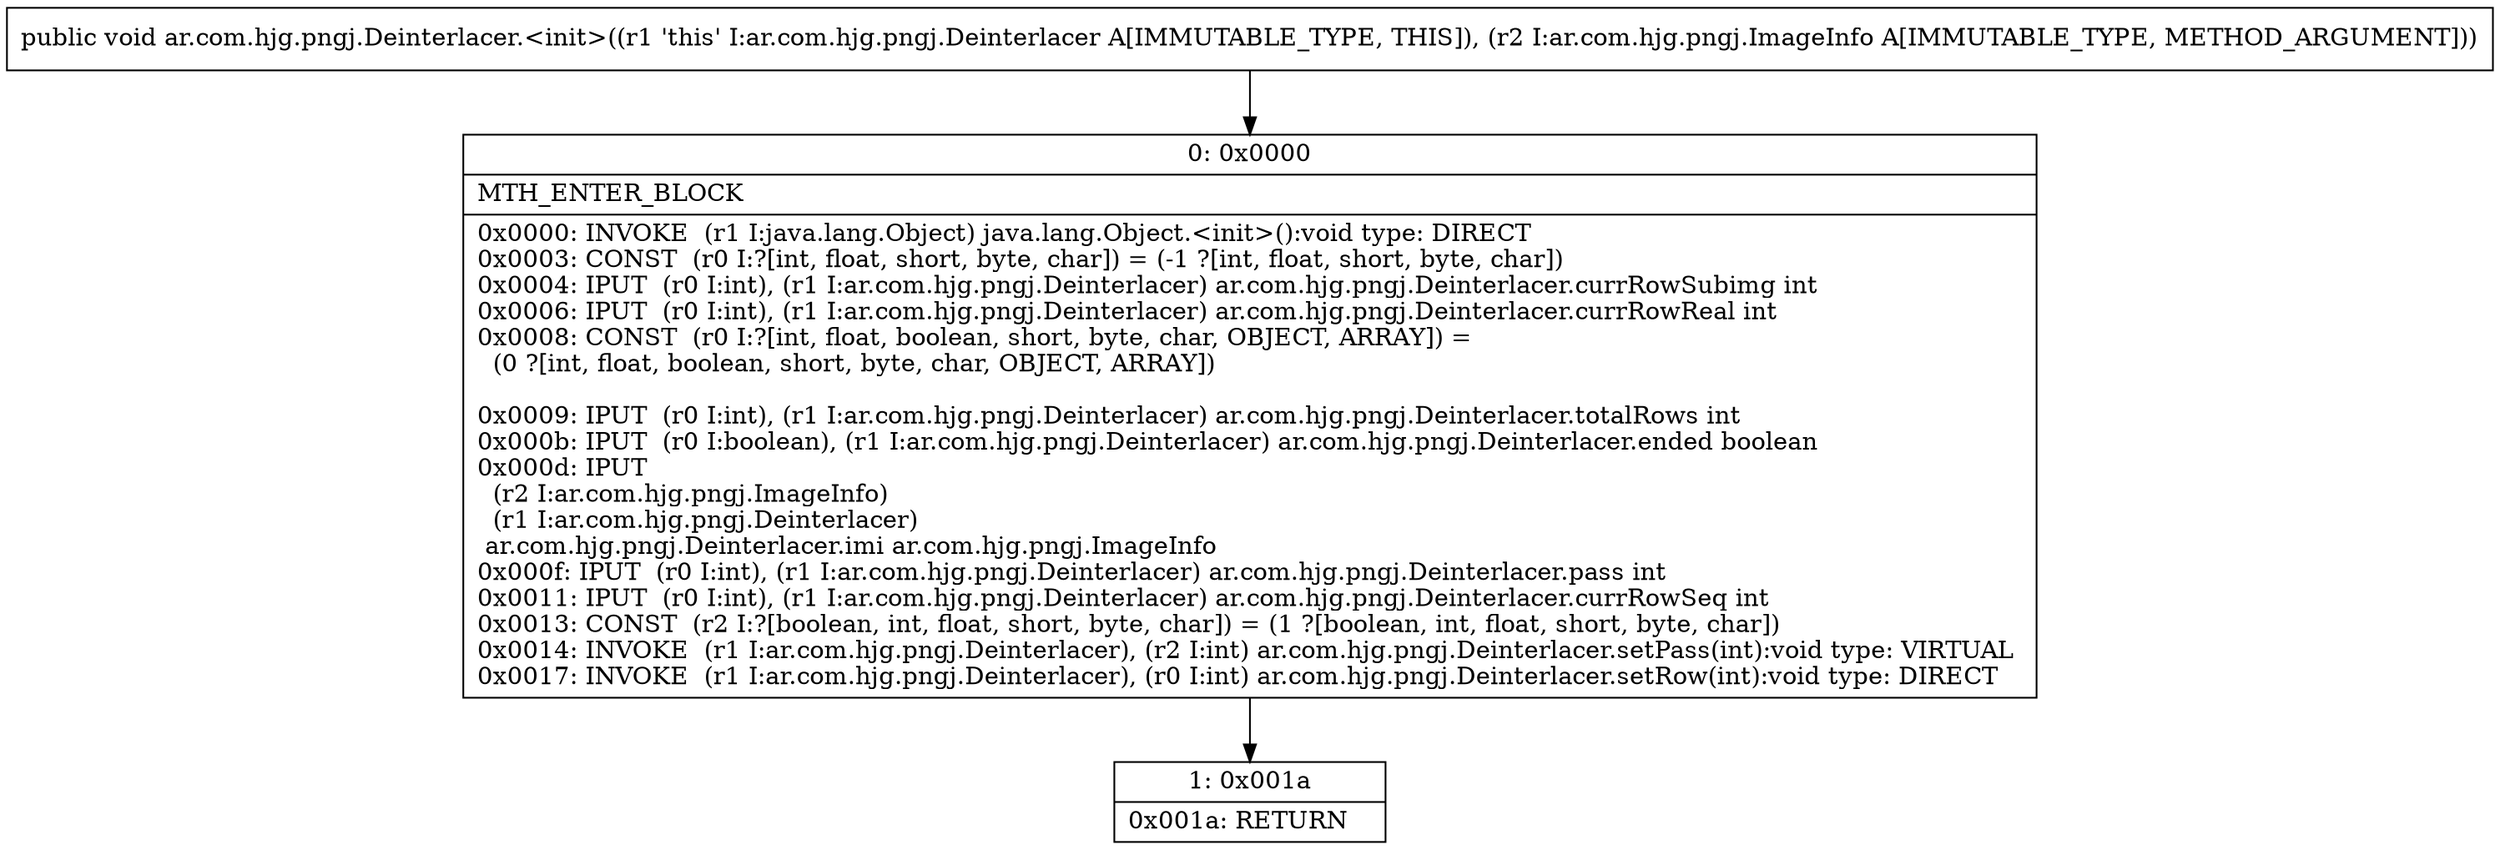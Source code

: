 digraph "CFG forar.com.hjg.pngj.Deinterlacer.\<init\>(Lar\/com\/hjg\/pngj\/ImageInfo;)V" {
Node_0 [shape=record,label="{0\:\ 0x0000|MTH_ENTER_BLOCK\l|0x0000: INVOKE  (r1 I:java.lang.Object) java.lang.Object.\<init\>():void type: DIRECT \l0x0003: CONST  (r0 I:?[int, float, short, byte, char]) = (\-1 ?[int, float, short, byte, char]) \l0x0004: IPUT  (r0 I:int), (r1 I:ar.com.hjg.pngj.Deinterlacer) ar.com.hjg.pngj.Deinterlacer.currRowSubimg int \l0x0006: IPUT  (r0 I:int), (r1 I:ar.com.hjg.pngj.Deinterlacer) ar.com.hjg.pngj.Deinterlacer.currRowReal int \l0x0008: CONST  (r0 I:?[int, float, boolean, short, byte, char, OBJECT, ARRAY]) = \l  (0 ?[int, float, boolean, short, byte, char, OBJECT, ARRAY])\l \l0x0009: IPUT  (r0 I:int), (r1 I:ar.com.hjg.pngj.Deinterlacer) ar.com.hjg.pngj.Deinterlacer.totalRows int \l0x000b: IPUT  (r0 I:boolean), (r1 I:ar.com.hjg.pngj.Deinterlacer) ar.com.hjg.pngj.Deinterlacer.ended boolean \l0x000d: IPUT  \l  (r2 I:ar.com.hjg.pngj.ImageInfo)\l  (r1 I:ar.com.hjg.pngj.Deinterlacer)\l ar.com.hjg.pngj.Deinterlacer.imi ar.com.hjg.pngj.ImageInfo \l0x000f: IPUT  (r0 I:int), (r1 I:ar.com.hjg.pngj.Deinterlacer) ar.com.hjg.pngj.Deinterlacer.pass int \l0x0011: IPUT  (r0 I:int), (r1 I:ar.com.hjg.pngj.Deinterlacer) ar.com.hjg.pngj.Deinterlacer.currRowSeq int \l0x0013: CONST  (r2 I:?[boolean, int, float, short, byte, char]) = (1 ?[boolean, int, float, short, byte, char]) \l0x0014: INVOKE  (r1 I:ar.com.hjg.pngj.Deinterlacer), (r2 I:int) ar.com.hjg.pngj.Deinterlacer.setPass(int):void type: VIRTUAL \l0x0017: INVOKE  (r1 I:ar.com.hjg.pngj.Deinterlacer), (r0 I:int) ar.com.hjg.pngj.Deinterlacer.setRow(int):void type: DIRECT \l}"];
Node_1 [shape=record,label="{1\:\ 0x001a|0x001a: RETURN   \l}"];
MethodNode[shape=record,label="{public void ar.com.hjg.pngj.Deinterlacer.\<init\>((r1 'this' I:ar.com.hjg.pngj.Deinterlacer A[IMMUTABLE_TYPE, THIS]), (r2 I:ar.com.hjg.pngj.ImageInfo A[IMMUTABLE_TYPE, METHOD_ARGUMENT])) }"];
MethodNode -> Node_0;
Node_0 -> Node_1;
}

